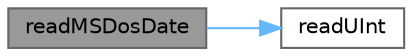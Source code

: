 digraph "readMSDosDate"
{
 // LATEX_PDF_SIZE
  bgcolor="transparent";
  edge [fontname=Helvetica,fontsize=10,labelfontname=Helvetica,labelfontsize=10];
  node [fontname=Helvetica,fontsize=10,shape=box,height=0.2,width=0.4];
  rankdir="LR";
  Node1 [id="Node000001",label="readMSDosDate",height=0.2,width=0.4,color="gray40", fillcolor="grey60", style="filled", fontcolor="black",tooltip=" "];
  Node1 -> Node2 [id="edge1_Node000001_Node000002",color="steelblue1",style="solid",tooltip=" "];
  Node2 [id="Node000002",label="readUInt",height=0.2,width=0.4,color="grey40", fillcolor="white", style="filled",URL="$qzipreader__p_8cpp.html#a231f9b6c255d6ffb10f5af3cb4e8c349",tooltip=" "];
}
